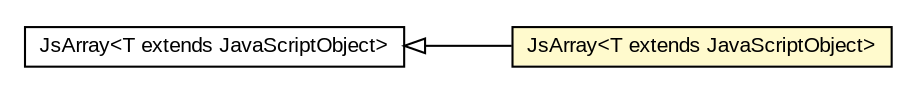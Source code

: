 #!/usr/local/bin/dot
#
# Class diagram 
# Generated by UMLGraph version R5_6-24-gf6e263 (http://www.umlgraph.org/)
#

digraph G {
	edge [fontname="arial",fontsize=10,labelfontname="arial",labelfontsize=10];
	node [fontname="arial",fontsize=10,shape=plaintext];
	nodesep=0.25;
	ranksep=0.5;
	rankdir=LR;
	// org.turbogwt.core.js.collections.client.JsArray<T extends com.google.gwt.core.client.JavaScriptObject>
	c1101 [label=<<table title="org.turbogwt.core.js.collections.client.JsArray" border="0" cellborder="1" cellspacing="0" cellpadding="2" port="p" bgcolor="lemonChiffon" href="./JsArray.html">
		<tr><td><table border="0" cellspacing="0" cellpadding="1">
<tr><td align="center" balign="center"> JsArray&lt;T extends JavaScriptObject&gt; </td></tr>
		</table></td></tr>
		</table>>, URL="./JsArray.html", fontname="arial", fontcolor="black", fontsize=10.0];
	//org.turbogwt.core.js.collections.client.JsArray<T extends com.google.gwt.core.client.JavaScriptObject> extends com.google.gwt.core.client.JsArray<T>
	c1107:p -> c1101:p [dir=back,arrowtail=empty];
	// com.google.gwt.core.client.JsArray<T extends com.google.gwt.core.client.JavaScriptObject>
	c1107 [label=<<table title="com.google.gwt.core.client.JsArray" border="0" cellborder="1" cellspacing="0" cellpadding="2" port="p" href="http://google-web-toolkit.googlecode.com/svn/javadoc/latest/com/google/gwt/core/client/JsArray.html">
		<tr><td><table border="0" cellspacing="0" cellpadding="1">
<tr><td align="center" balign="center"> JsArray&lt;T extends JavaScriptObject&gt; </td></tr>
		</table></td></tr>
		</table>>, URL="http://google-web-toolkit.googlecode.com/svn/javadoc/latest/com/google/gwt/core/client/JsArray.html", fontname="arial", fontcolor="black", fontsize=10.0];
}

